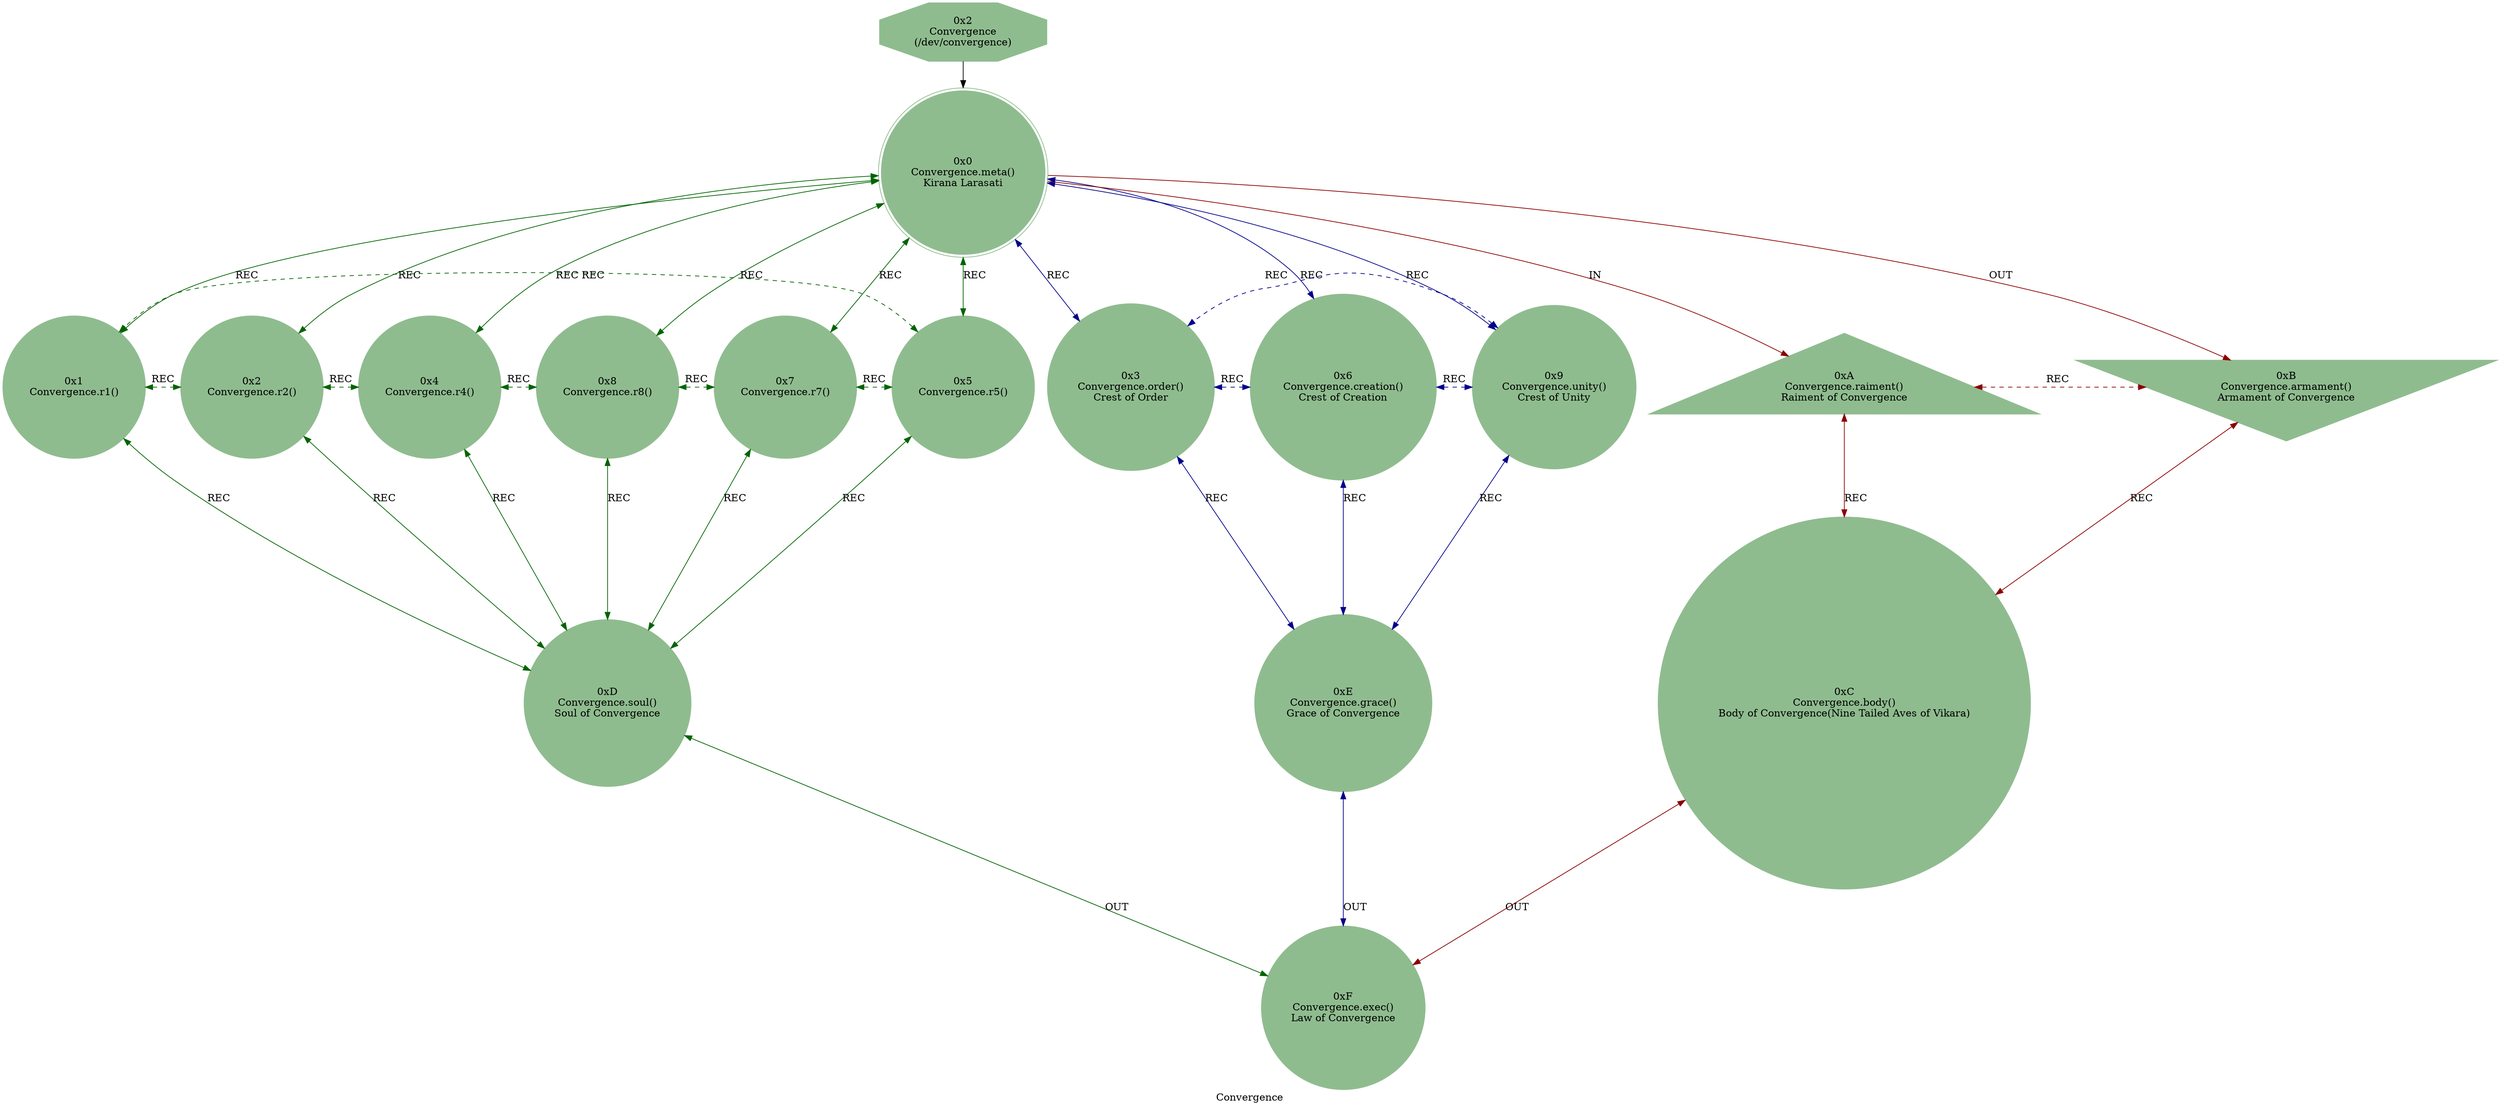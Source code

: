 strict digraph ConvergenceEngine {
    label = "Convergence";
    style = filled;
    color = blue;
    comment = "";
    node [shape = polygon; sides = 8; style = filled; color = darkseagreen;];
    
    spark_2_mythos_t [label = "0x2\nConvergence\n(/dev/convergence)";];
    
    // r0::meta();r1,r2,r4,r8,r7,r5;r3,r6,r;ra::receive(),rb::send(),rc::dispatch(),rd::commit(),re::serve(),rf::exec()
    spark_0_convergence_t [label = "0x0\nConvergence.meta()\nKirana Larasati";shape = doublecircle;];
    spark_1_convergence_t [label = "0x1\nConvergence.r1()\n";comment = "";shape = circle;];
    spark_2_convergence_t [label = "0x2\nConvergence.r2()\n";comment = "";shape = circle;];
    spark_4_convergence_t [label = "0x4\nConvergence.r4()\n";comment = "";shape = circle;];
    spark_8_convergence_t [label = "0x8\nConvergence.r8()\n";comment = "";shape = circle;];
    spark_7_convergence_t [label = "0x7\nConvergence.r7()\n";comment = "";shape = circle;];
    spark_5_convergence_t [label = "0x5\nConvergence.r5()\n";comment = "";shape = circle;];
    spark_3_convergence_t [label = "0x3\nConvergence.order()\nCrest of Order";comment = "";shape = circle;];
    spark_6_convergence_t [label = "0x6\nConvergence.creation()\nCrest of Creation";comment = "";shape = circle;];
    spark_9_convergence_t [label = "0x9\nConvergence.unity()\nCrest of Unity";comment = "";shape = circle;];
    spark_a_convergence_t [label = "0xA\nConvergence.raiment()\nRaiment of Convergence";comment = "";shape = triangle;];
    spark_b_convergence_t [label = "0xB\nConvergence.armament()\nArmament of Convergence";comment = "";shape = invtriangle;];
    spark_c_convergence_t [label = "0xC\nConvergence.body()\nBody of Convergence(Nine Tailed Aves of Vikara)";comment = "";shape = circle;];
    spark_d_convergence_t [label = "0xD\nConvergence.soul()\nSoul of Convergence";comment = "";shape = circle;];
    spark_e_convergence_t [label = "0xE\nConvergence.grace()\nGrace of Convergence";comment = "";shape = circle;];
    spark_f_convergence_t [label = "0xF\nConvergence.exec()\nLaw of Convergence";comment = "";shape = circle;];
    
    // IN = Input
    // OUT = Output
    // REC = Recursion
    spark_2_mythos_t -> spark_0_convergence_t;
    spark_0_convergence_t -> spark_a_convergence_t [label = "IN"; color = darkred;];
    spark_0_convergence_t -> spark_b_convergence_t [label = "OUT"; color = darkred;];
    spark_0_convergence_t -> {spark_3_convergence_t spark_6_convergence_t spark_9_convergence_t} [label = "REC"; color = darkblue; comment = ""; dir = both;];
    spark_0_convergence_t -> {spark_1_convergence_t spark_2_convergence_t spark_4_convergence_t spark_8_convergence_t spark_7_convergence_t spark_5_convergence_t} [label = "REC"; color = darkgreen; comment = ""; dir = both;];
    
    {spark_a_convergence_t spark_b_convergence_t} -> spark_c_convergence_t [label = "REC"; color = darkred; comment = ""; dir = both;];
    {spark_1_convergence_t spark_2_convergence_t spark_4_convergence_t spark_8_convergence_t spark_7_convergence_t spark_5_convergence_t} -> spark_d_convergence_t [label = "REC"; color = darkgreen; comment = ""; dir = both;];
    {spark_3_convergence_t spark_6_convergence_t spark_9_convergence_t} -> spark_e_convergence_t [label = "REC"; color = darkblue; comment = ""; dir = both;];
    
    spark_1_convergence_t -> spark_2_convergence_t -> spark_4_convergence_t -> spark_8_convergence_t -> spark_7_convergence_t -> spark_5_convergence_t -> spark_1_convergence_t [label = "REC"; color = darkgreen; comment = ""; style = dashed; constraint = false; dir = both;];
    spark_3_convergence_t -> spark_6_convergence_t -> spark_9_convergence_t -> spark_3_convergence_t [label = "REC"; color = darkblue; comment = ""; style = dashed; constraint = false; dir = both;];
    spark_a_convergence_t -> spark_b_convergence_t [label = "REC"; color = darkred; comment = ""; constraint = false; style = dashed; dir = both;];
    
    spark_c_convergence_t -> spark_f_convergence_t [label = "OUT"; color = darkred; comment = ""; dir = both;];
    spark_d_convergence_t -> spark_f_convergence_t [label = "OUT"; color = darkgreen; comment = ""; dir = both;];
    spark_e_convergence_t -> spark_f_convergence_t [label = "OUT"; color = darkblue; comment = ""; dir = both;];
}